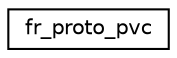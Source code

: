 digraph G
{
  edge [fontname="Helvetica",fontsize="10",labelfontname="Helvetica",labelfontsize="10"];
  node [fontname="Helvetica",fontsize="10",shape=record];
  rankdir="LR";
  Node1 [label="fr_proto_pvc",height=0.2,width=0.4,color="black", fillcolor="white", style="filled",URL="$structfr__proto__pvc.html"];
}
